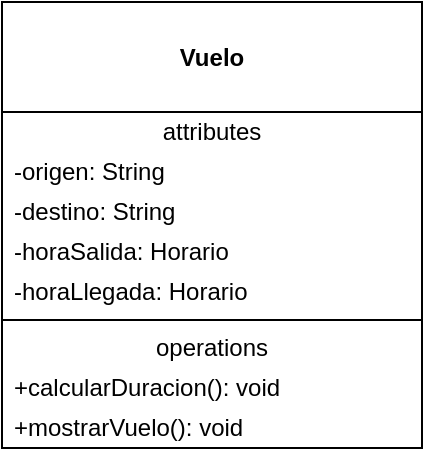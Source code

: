 <mxfile version="24.0.7" type="device">
  <diagram name="Página-1" id="sooUvYzUUdVo7s3BBcVh">
    <mxGraphModel dx="1028" dy="553" grid="1" gridSize="10" guides="1" tooltips="1" connect="1" arrows="1" fold="1" page="1" pageScale="1" pageWidth="827" pageHeight="1169" math="0" shadow="0">
      <root>
        <mxCell id="0" />
        <mxCell id="1" parent="0" />
        <mxCell id="0-wsxa9CLCjk7zNPcfHH-6" value="&lt;br&gt;&lt;b&gt;Vuelo&lt;/b&gt;" style="swimlane;fontStyle=0;align=center;verticalAlign=top;childLayout=stackLayout;horizontal=1;startSize=55;horizontalStack=0;resizeParent=1;resizeParentMax=0;resizeLast=0;collapsible=0;marginBottom=0;html=1;whiteSpace=wrap;" parent="1" vertex="1">
          <mxGeometry x="340" y="130" width="210" height="223" as="geometry" />
        </mxCell>
        <mxCell id="0-wsxa9CLCjk7zNPcfHH-7" value="attributes" style="text;html=1;strokeColor=none;fillColor=none;align=center;verticalAlign=middle;spacingLeft=4;spacingRight=4;overflow=hidden;rotatable=0;points=[[0,0.5],[1,0.5]];portConstraint=eastwest;whiteSpace=wrap;" parent="0-wsxa9CLCjk7zNPcfHH-6" vertex="1">
          <mxGeometry y="55" width="210" height="20" as="geometry" />
        </mxCell>
        <mxCell id="0-wsxa9CLCjk7zNPcfHH-8" value="-origen: String" style="text;html=1;strokeColor=none;fillColor=none;align=left;verticalAlign=middle;spacingLeft=4;spacingRight=4;overflow=hidden;rotatable=0;points=[[0,0.5],[1,0.5]];portConstraint=eastwest;whiteSpace=wrap;" parent="0-wsxa9CLCjk7zNPcfHH-6" vertex="1">
          <mxGeometry y="75" width="210" height="20" as="geometry" />
        </mxCell>
        <mxCell id="9JvX3D18m3vuJn4RQwt5-3" value="-destino: String" style="text;html=1;strokeColor=none;fillColor=none;align=left;verticalAlign=middle;spacingLeft=4;spacingRight=4;overflow=hidden;rotatable=0;points=[[0,0.5],[1,0.5]];portConstraint=eastwest;whiteSpace=wrap;" vertex="1" parent="0-wsxa9CLCjk7zNPcfHH-6">
          <mxGeometry y="95" width="210" height="20" as="geometry" />
        </mxCell>
        <mxCell id="9JvX3D18m3vuJn4RQwt5-4" value="-horaSalida: Horario" style="text;html=1;strokeColor=none;fillColor=none;align=left;verticalAlign=middle;spacingLeft=4;spacingRight=4;overflow=hidden;rotatable=0;points=[[0,0.5],[1,0.5]];portConstraint=eastwest;whiteSpace=wrap;" vertex="1" parent="0-wsxa9CLCjk7zNPcfHH-6">
          <mxGeometry y="115" width="210" height="20" as="geometry" />
        </mxCell>
        <mxCell id="9JvX3D18m3vuJn4RQwt5-5" value="-horaLlegada: Horario" style="text;html=1;strokeColor=none;fillColor=none;align=left;verticalAlign=middle;spacingLeft=4;spacingRight=4;overflow=hidden;rotatable=0;points=[[0,0.5],[1,0.5]];portConstraint=eastwest;whiteSpace=wrap;" vertex="1" parent="0-wsxa9CLCjk7zNPcfHH-6">
          <mxGeometry y="135" width="210" height="20" as="geometry" />
        </mxCell>
        <mxCell id="0-wsxa9CLCjk7zNPcfHH-11" value="" style="line;strokeWidth=1;fillColor=none;align=left;verticalAlign=middle;spacingTop=-1;spacingLeft=3;spacingRight=3;rotatable=0;labelPosition=right;points=[];portConstraint=eastwest;" parent="0-wsxa9CLCjk7zNPcfHH-6" vertex="1">
          <mxGeometry y="155" width="210" height="8" as="geometry" />
        </mxCell>
        <mxCell id="0-wsxa9CLCjk7zNPcfHH-12" value="operations" style="text;html=1;strokeColor=none;fillColor=none;align=center;verticalAlign=middle;spacingLeft=4;spacingRight=4;overflow=hidden;rotatable=0;points=[[0,0.5],[1,0.5]];portConstraint=eastwest;whiteSpace=wrap;" parent="0-wsxa9CLCjk7zNPcfHH-6" vertex="1">
          <mxGeometry y="163" width="210" height="20" as="geometry" />
        </mxCell>
        <mxCell id="0-wsxa9CLCjk7zNPcfHH-14" value="+calcularDuracion(): void" style="text;html=1;strokeColor=none;fillColor=none;align=left;verticalAlign=middle;spacingLeft=4;spacingRight=4;overflow=hidden;rotatable=0;points=[[0,0.5],[1,0.5]];portConstraint=eastwest;whiteSpace=wrap;" parent="0-wsxa9CLCjk7zNPcfHH-6" vertex="1">
          <mxGeometry y="183" width="210" height="20" as="geometry" />
        </mxCell>
        <mxCell id="0-wsxa9CLCjk7zNPcfHH-13" value="+mostrarVuelo(): void" style="text;html=1;strokeColor=none;fillColor=none;align=left;verticalAlign=middle;spacingLeft=4;spacingRight=4;overflow=hidden;rotatable=0;points=[[0,0.5],[1,0.5]];portConstraint=eastwest;whiteSpace=wrap;" parent="0-wsxa9CLCjk7zNPcfHH-6" vertex="1">
          <mxGeometry y="203" width="210" height="20" as="geometry" />
        </mxCell>
      </root>
    </mxGraphModel>
  </diagram>
</mxfile>
